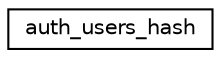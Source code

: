 digraph "Graphical Class Hierarchy"
{
  edge [fontname="Helvetica",fontsize="10",labelfontname="Helvetica",labelfontsize="10"];
  node [fontname="Helvetica",fontsize="10",shape=record];
  rankdir="LR";
  Node0 [label="auth_users_hash",height=0.2,width=0.4,color="black", fillcolor="white", style="filled",URL="$structauth__users__hash.html",tooltip="Redefinition of the default hash and equal function for the AuthUser class. "];
}

